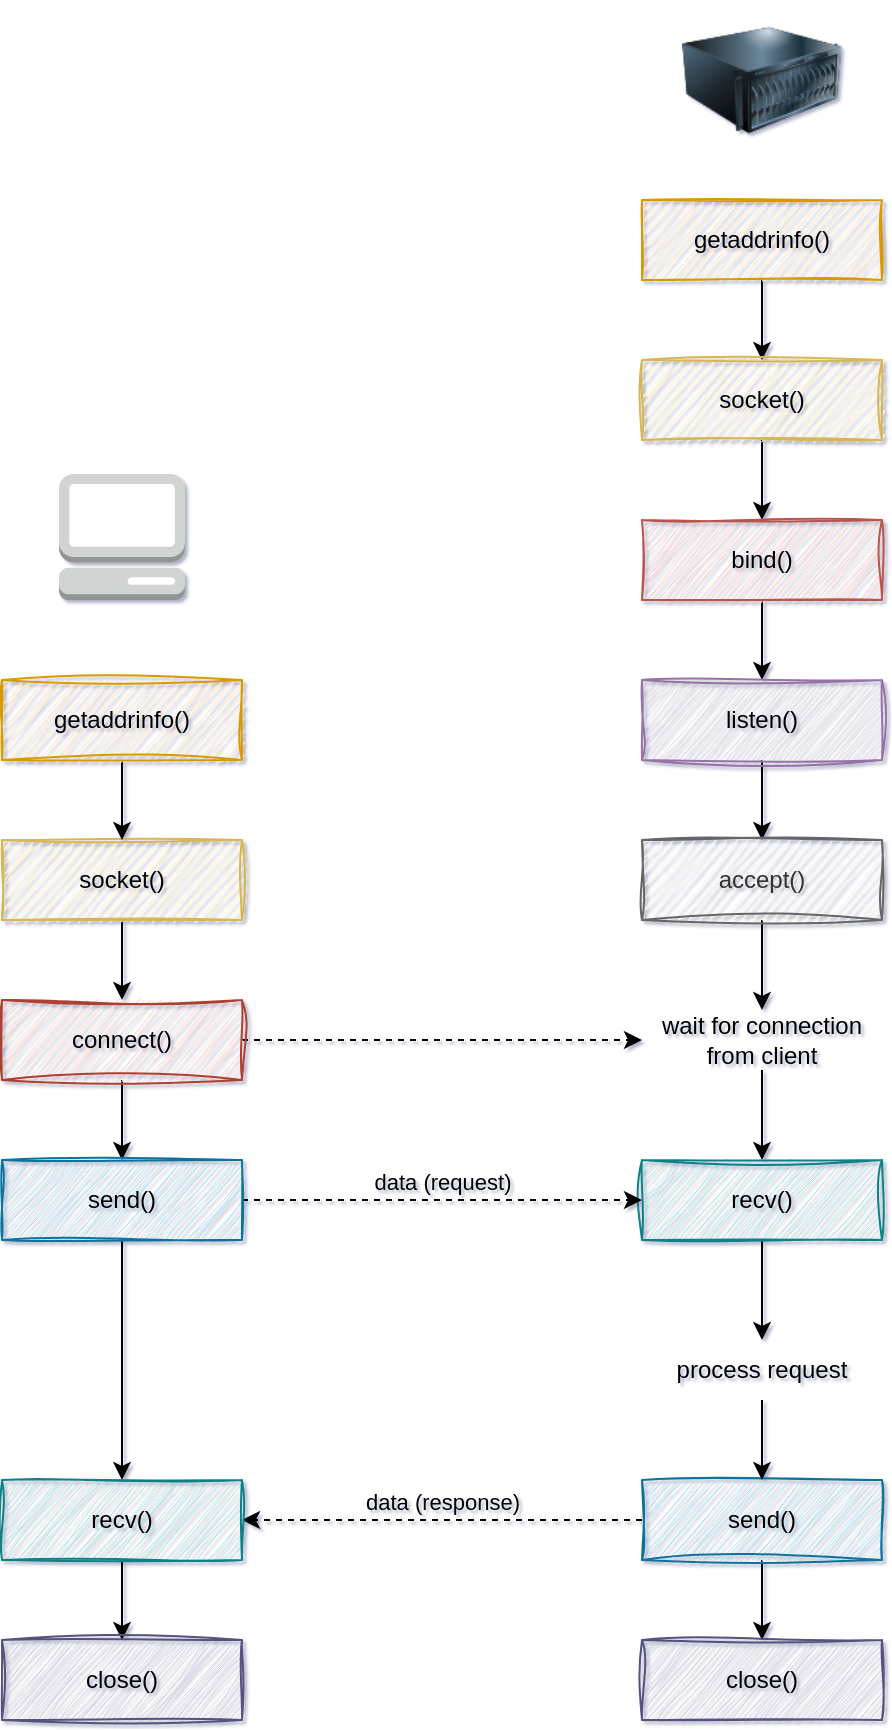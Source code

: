 <mxfile version="20.8.16" type="device" pages="4"><diagram name="tcp-program-flow" id="AiNl0CB0ZzSMxeLJfLjq"><mxGraphModel dx="1912" dy="1036" grid="1" gridSize="10" guides="1" tooltips="1" connect="1" arrows="1" fold="1" page="1" pageScale="1" pageWidth="827" pageHeight="1169" math="0" shadow="1"><root><mxCell id="0"/><mxCell id="1" parent="0"/><mxCell id="MjZ8GeQzOf2C36DFY4yn-1" value="" style="image;html=1;image=img/lib/clip_art/computers/Server_128x128.png" vertex="1" parent="1"><mxGeometry x="540" y="60" width="80" height="80" as="geometry"/></mxCell><mxCell id="MjZ8GeQzOf2C36DFY4yn-4" value="" style="edgeStyle=orthogonalEdgeStyle;rounded=0;orthogonalLoop=1;jettySize=auto;html=1;" edge="1" parent="1" source="MjZ8GeQzOf2C36DFY4yn-2" target="MjZ8GeQzOf2C36DFY4yn-3"><mxGeometry relative="1" as="geometry"/></mxCell><mxCell id="MjZ8GeQzOf2C36DFY4yn-2" value="getaddrinfo()" style="rounded=0;whiteSpace=wrap;html=1;fillColor=#ffe6cc;strokeColor=#d79b00;sketch=1;curveFitting=1;jiggle=2;shadow=0;" vertex="1" parent="1"><mxGeometry x="520" y="160" width="120" height="40" as="geometry"/></mxCell><mxCell id="MjZ8GeQzOf2C36DFY4yn-6" value="" style="edgeStyle=orthogonalEdgeStyle;rounded=0;orthogonalLoop=1;jettySize=auto;html=1;" edge="1" parent="1" source="MjZ8GeQzOf2C36DFY4yn-3" target="MjZ8GeQzOf2C36DFY4yn-5"><mxGeometry relative="1" as="geometry"/></mxCell><mxCell id="MjZ8GeQzOf2C36DFY4yn-3" value="socket()" style="rounded=0;whiteSpace=wrap;html=1;fillColor=#fff2cc;strokeColor=#d6b656;shadow=0;sketch=1;curveFitting=1;jiggle=2;glass=0;" vertex="1" parent="1"><mxGeometry x="520" y="240" width="120" height="40" as="geometry"/></mxCell><mxCell id="MjZ8GeQzOf2C36DFY4yn-8" value="" style="edgeStyle=orthogonalEdgeStyle;rounded=0;orthogonalLoop=1;jettySize=auto;html=1;" edge="1" parent="1" source="MjZ8GeQzOf2C36DFY4yn-5" target="MjZ8GeQzOf2C36DFY4yn-7"><mxGeometry relative="1" as="geometry"/></mxCell><mxCell id="MjZ8GeQzOf2C36DFY4yn-5" value="bind()" style="rounded=0;whiteSpace=wrap;html=1;sketch=1;curveFitting=1;jiggle=2;fillColor=#f8cecc;strokeColor=#b85450;" vertex="1" parent="1"><mxGeometry x="520" y="320" width="120" height="40" as="geometry"/></mxCell><mxCell id="MjZ8GeQzOf2C36DFY4yn-10" value="" style="edgeStyle=orthogonalEdgeStyle;rounded=0;orthogonalLoop=1;jettySize=auto;html=1;" edge="1" parent="1" source="MjZ8GeQzOf2C36DFY4yn-7" target="MjZ8GeQzOf2C36DFY4yn-9"><mxGeometry relative="1" as="geometry"/></mxCell><mxCell id="MjZ8GeQzOf2C36DFY4yn-7" value="listen()" style="rounded=0;whiteSpace=wrap;html=1;fillColor=#e1d5e7;strokeColor=#9673a6;sketch=1;curveFitting=1;jiggle=2;" vertex="1" parent="1"><mxGeometry x="520" y="400" width="120" height="40" as="geometry"/></mxCell><mxCell id="MjZ8GeQzOf2C36DFY4yn-12" value="" style="edgeStyle=orthogonalEdgeStyle;rounded=0;orthogonalLoop=1;jettySize=auto;html=1;" edge="1" parent="1" source="MjZ8GeQzOf2C36DFY4yn-9" target="MjZ8GeQzOf2C36DFY4yn-11"><mxGeometry relative="1" as="geometry"/></mxCell><mxCell id="MjZ8GeQzOf2C36DFY4yn-9" value="accept()" style="rounded=0;whiteSpace=wrap;html=1;fillColor=#f5f5f5;fontColor=#333333;strokeColor=#666666;shadow=0;sketch=1;curveFitting=1;jiggle=2;" vertex="1" parent="1"><mxGeometry x="520" y="480" width="120" height="40" as="geometry"/></mxCell><mxCell id="MjZ8GeQzOf2C36DFY4yn-14" value="" style="edgeStyle=orthogonalEdgeStyle;rounded=0;orthogonalLoop=1;jettySize=auto;html=1;" edge="1" parent="1" source="MjZ8GeQzOf2C36DFY4yn-11" target="MjZ8GeQzOf2C36DFY4yn-13"><mxGeometry relative="1" as="geometry"/></mxCell><mxCell id="MjZ8GeQzOf2C36DFY4yn-11" value="wait for connection from client" style="text;html=1;strokeColor=none;fillColor=none;align=center;verticalAlign=middle;whiteSpace=wrap;rounded=0;" vertex="1" parent="1"><mxGeometry x="520" y="565" width="120" height="30" as="geometry"/></mxCell><mxCell id="MjZ8GeQzOf2C36DFY4yn-20" value="" style="edgeStyle=orthogonalEdgeStyle;rounded=0;orthogonalLoop=1;jettySize=auto;html=1;" edge="1" parent="1" source="MjZ8GeQzOf2C36DFY4yn-13" target="MjZ8GeQzOf2C36DFY4yn-18"><mxGeometry relative="1" as="geometry"/></mxCell><mxCell id="MjZ8GeQzOf2C36DFY4yn-13" value="recv()" style="whiteSpace=wrap;html=1;fillColor=#b0e3e6;strokeColor=#0e8088;sketch=1;curveFitting=1;jiggle=2;" vertex="1" parent="1"><mxGeometry x="520" y="640" width="120" height="40" as="geometry"/></mxCell><mxCell id="MjZ8GeQzOf2C36DFY4yn-23" value="" style="edgeStyle=orthogonalEdgeStyle;rounded=0;orthogonalLoop=1;jettySize=auto;html=1;" edge="1" parent="1" source="MjZ8GeQzOf2C36DFY4yn-15" target="MjZ8GeQzOf2C36DFY4yn-22"><mxGeometry relative="1" as="geometry"/></mxCell><mxCell id="MjZ8GeQzOf2C36DFY4yn-41" value="data (response)" style="edgeStyle=orthogonalEdgeStyle;rounded=0;orthogonalLoop=1;jettySize=auto;html=1;dashed=1;labelBackgroundColor=none;verticalAlign=bottom;" edge="1" parent="1" source="MjZ8GeQzOf2C36DFY4yn-15" target="MjZ8GeQzOf2C36DFY4yn-39"><mxGeometry relative="1" as="geometry"/></mxCell><mxCell id="MjZ8GeQzOf2C36DFY4yn-15" value="send()" style="whiteSpace=wrap;html=1;fillColor=#b1ddf0;strokeColor=#10739e;sketch=1;curveFitting=1;jiggle=2;" vertex="1" parent="1"><mxGeometry x="520" y="800" width="120" height="40" as="geometry"/></mxCell><mxCell id="MjZ8GeQzOf2C36DFY4yn-21" value="" style="edgeStyle=orthogonalEdgeStyle;rounded=0;orthogonalLoop=1;jettySize=auto;html=1;" edge="1" parent="1" source="MjZ8GeQzOf2C36DFY4yn-18" target="MjZ8GeQzOf2C36DFY4yn-15"><mxGeometry relative="1" as="geometry"/></mxCell><mxCell id="MjZ8GeQzOf2C36DFY4yn-18" value="process request" style="text;html=1;strokeColor=none;fillColor=none;align=center;verticalAlign=middle;whiteSpace=wrap;rounded=0;" vertex="1" parent="1"><mxGeometry x="520" y="730" width="120" height="30" as="geometry"/></mxCell><mxCell id="MjZ8GeQzOf2C36DFY4yn-22" value="close()" style="whiteSpace=wrap;html=1;fillColor=#d0cee2;strokeColor=#56517e;sketch=1;curveFitting=1;jiggle=2;" vertex="1" parent="1"><mxGeometry x="520" y="880" width="120" height="40" as="geometry"/></mxCell><mxCell id="MjZ8GeQzOf2C36DFY4yn-24" value="" style="outlineConnect=0;dashed=0;verticalLabelPosition=bottom;verticalAlign=top;align=center;html=1;shape=mxgraph.aws3.management_console;fillColor=#D2D3D3;gradientColor=none;" vertex="1" parent="1"><mxGeometry x="228.5" y="297" width="63" height="63" as="geometry"/></mxCell><mxCell id="MjZ8GeQzOf2C36DFY4yn-26" style="edgeStyle=orthogonalEdgeStyle;rounded=0;orthogonalLoop=1;jettySize=auto;html=1;dashed=1;" edge="1" parent="1" source="MjZ8GeQzOf2C36DFY4yn-25" target="MjZ8GeQzOf2C36DFY4yn-11"><mxGeometry relative="1" as="geometry"/></mxCell><mxCell id="MjZ8GeQzOf2C36DFY4yn-32" value="" style="edgeStyle=orthogonalEdgeStyle;rounded=0;orthogonalLoop=1;jettySize=auto;html=1;" edge="1" parent="1" source="MjZ8GeQzOf2C36DFY4yn-25" target="MjZ8GeQzOf2C36DFY4yn-31"><mxGeometry relative="1" as="geometry"/></mxCell><mxCell id="MjZ8GeQzOf2C36DFY4yn-25" value="connect()" style="rounded=0;whiteSpace=wrap;html=1;fillColor=#fad9d5;strokeColor=#ae4132;sketch=1;curveFitting=1;jiggle=2;" vertex="1" parent="1"><mxGeometry x="200" y="560" width="120" height="40" as="geometry"/></mxCell><mxCell id="MjZ8GeQzOf2C36DFY4yn-28" value="" style="edgeStyle=orthogonalEdgeStyle;rounded=0;orthogonalLoop=1;jettySize=auto;html=1;" edge="1" parent="1" source="MjZ8GeQzOf2C36DFY4yn-27" target="MjZ8GeQzOf2C36DFY4yn-25"><mxGeometry relative="1" as="geometry"/></mxCell><mxCell id="MjZ8GeQzOf2C36DFY4yn-27" value="socket()" style="rounded=0;whiteSpace=wrap;html=1;fillColor=#fff2cc;strokeColor=#d6b656;shadow=0;sketch=1;curveFitting=1;jiggle=2;" vertex="1" parent="1"><mxGeometry x="200" y="480" width="120" height="40" as="geometry"/></mxCell><mxCell id="MjZ8GeQzOf2C36DFY4yn-30" value="" style="edgeStyle=orthogonalEdgeStyle;rounded=0;orthogonalLoop=1;jettySize=auto;html=1;" edge="1" parent="1" source="MjZ8GeQzOf2C36DFY4yn-29" target="MjZ8GeQzOf2C36DFY4yn-27"><mxGeometry relative="1" as="geometry"/></mxCell><mxCell id="MjZ8GeQzOf2C36DFY4yn-29" value="getaddrinfo()" style="rounded=0;whiteSpace=wrap;html=1;fillColor=#ffe6cc;strokeColor=#d79b00;sketch=1;curveFitting=1;jiggle=2;" vertex="1" parent="1"><mxGeometry x="200" y="400" width="120" height="40" as="geometry"/></mxCell><mxCell id="MjZ8GeQzOf2C36DFY4yn-35" value="data (request)" style="edgeStyle=orthogonalEdgeStyle;rounded=0;orthogonalLoop=1;jettySize=auto;html=1;dashed=1;verticalAlign=bottom;labelBackgroundColor=none;" edge="1" parent="1" source="MjZ8GeQzOf2C36DFY4yn-31" target="MjZ8GeQzOf2C36DFY4yn-13"><mxGeometry relative="1" as="geometry"/></mxCell><mxCell id="MjZ8GeQzOf2C36DFY4yn-40" style="edgeStyle=orthogonalEdgeStyle;rounded=0;orthogonalLoop=1;jettySize=auto;html=1;" edge="1" parent="1" source="MjZ8GeQzOf2C36DFY4yn-31" target="MjZ8GeQzOf2C36DFY4yn-39"><mxGeometry relative="1" as="geometry"/></mxCell><mxCell id="MjZ8GeQzOf2C36DFY4yn-31" value="send()" style="whiteSpace=wrap;html=1;fillColor=#b1ddf0;strokeColor=#10739e;sketch=1;curveFitting=1;jiggle=2;" vertex="1" parent="1"><mxGeometry x="200" y="640" width="120" height="40" as="geometry"/></mxCell><mxCell id="MjZ8GeQzOf2C36DFY4yn-45" style="edgeStyle=orthogonalEdgeStyle;rounded=0;orthogonalLoop=1;jettySize=auto;html=1;" edge="1" parent="1" source="MjZ8GeQzOf2C36DFY4yn-39" target="MjZ8GeQzOf2C36DFY4yn-44"><mxGeometry relative="1" as="geometry"/></mxCell><mxCell id="MjZ8GeQzOf2C36DFY4yn-39" value="recv()" style="whiteSpace=wrap;html=1;fillColor=#b0e3e6;strokeColor=#0e8088;sketch=1;curveFitting=1;jiggle=2;" vertex="1" parent="1"><mxGeometry x="200" y="800" width="120" height="40" as="geometry"/></mxCell><mxCell id="MjZ8GeQzOf2C36DFY4yn-44" value="close()" style="whiteSpace=wrap;html=1;fillColor=#d0cee2;strokeColor=#56517e;sketch=1;curveFitting=1;jiggle=2;" vertex="1" parent="1"><mxGeometry x="200" y="880" width="120" height="40" as="geometry"/></mxCell></root></mxGraphModel></diagram><diagram name="udp-program-flow" id="W28sFcPUuHfBDUGK_39n"><mxGraphModel dx="1434" dy="777" grid="1" gridSize="10" guides="1" tooltips="1" connect="1" arrows="1" fold="1" page="1" pageScale="1" pageWidth="827" pageHeight="1169" math="0" shadow="1"><root><mxCell id="MziNl918RX4CDFjO2CRm-0"/><mxCell id="MziNl918RX4CDFjO2CRm-1" parent="MziNl918RX4CDFjO2CRm-0"/><mxCell id="MziNl918RX4CDFjO2CRm-2" value="" style="image;html=1;image=img/lib/clip_art/computers/Server_128x128.png" vertex="1" parent="MziNl918RX4CDFjO2CRm-1"><mxGeometry x="540" y="60" width="80" height="80" as="geometry"/></mxCell><mxCell id="MziNl918RX4CDFjO2CRm-3" value="" style="edgeStyle=orthogonalEdgeStyle;rounded=0;orthogonalLoop=1;jettySize=auto;html=1;" edge="1" parent="MziNl918RX4CDFjO2CRm-1" source="MziNl918RX4CDFjO2CRm-4" target="MziNl918RX4CDFjO2CRm-6"><mxGeometry relative="1" as="geometry"/></mxCell><mxCell id="MziNl918RX4CDFjO2CRm-4" value="getaddrinfo()" style="rounded=0;whiteSpace=wrap;html=1;fillColor=#ffe6cc;strokeColor=#d79b00;sketch=1;curveFitting=1;jiggle=2;shadow=0;" vertex="1" parent="MziNl918RX4CDFjO2CRm-1"><mxGeometry x="520" y="160" width="120" height="40" as="geometry"/></mxCell><mxCell id="MziNl918RX4CDFjO2CRm-5" value="" style="edgeStyle=orthogonalEdgeStyle;rounded=0;orthogonalLoop=1;jettySize=auto;html=1;" edge="1" parent="MziNl918RX4CDFjO2CRm-1" source="MziNl918RX4CDFjO2CRm-6" target="MziNl918RX4CDFjO2CRm-8"><mxGeometry relative="1" as="geometry"/></mxCell><mxCell id="MziNl918RX4CDFjO2CRm-6" value="socket()" style="rounded=0;whiteSpace=wrap;html=1;fillColor=#fff2cc;strokeColor=#d6b656;shadow=0;sketch=1;curveFitting=1;jiggle=2;glass=0;" vertex="1" parent="MziNl918RX4CDFjO2CRm-1"><mxGeometry x="520" y="240" width="120" height="40" as="geometry"/></mxCell><mxCell id="JJdq94ohlM8Xqc1sR4AO-3" value="" style="edgeStyle=orthogonalEdgeStyle;rounded=0;orthogonalLoop=1;jettySize=auto;html=1;" edge="1" parent="MziNl918RX4CDFjO2CRm-1" source="MziNl918RX4CDFjO2CRm-8" target="MziNl918RX4CDFjO2CRm-16"><mxGeometry relative="1" as="geometry"/></mxCell><mxCell id="MziNl918RX4CDFjO2CRm-8" value="bind()" style="rounded=0;whiteSpace=wrap;html=1;sketch=1;curveFitting=1;jiggle=2;fillColor=#f8cecc;strokeColor=#b85450;" vertex="1" parent="MziNl918RX4CDFjO2CRm-1"><mxGeometry x="520" y="320" width="120" height="40" as="geometry"/></mxCell><mxCell id="JJdq94ohlM8Xqc1sR4AO-4" value="" style="edgeStyle=orthogonalEdgeStyle;rounded=0;orthogonalLoop=1;jettySize=auto;html=1;" edge="1" parent="MziNl918RX4CDFjO2CRm-1" source="MziNl918RX4CDFjO2CRm-16" target="MziNl918RX4CDFjO2CRm-21"><mxGeometry relative="1" as="geometry"/></mxCell><mxCell id="MziNl918RX4CDFjO2CRm-16" value="recvfrom()" style="whiteSpace=wrap;html=1;fillColor=#b0e3e6;strokeColor=#0e8088;sketch=1;curveFitting=1;jiggle=2;" vertex="1" parent="MziNl918RX4CDFjO2CRm-1"><mxGeometry x="520" y="403" width="120" height="40" as="geometry"/></mxCell><mxCell id="MziNl918RX4CDFjO2CRm-17" value="" style="edgeStyle=orthogonalEdgeStyle;rounded=0;orthogonalLoop=1;jettySize=auto;html=1;" edge="1" parent="MziNl918RX4CDFjO2CRm-1" source="MziNl918RX4CDFjO2CRm-19" target="MziNl918RX4CDFjO2CRm-22"><mxGeometry relative="1" as="geometry"/></mxCell><mxCell id="JJdq94ohlM8Xqc1sR4AO-9" value="data (response)" style="edgeStyle=orthogonalEdgeStyle;rounded=0;orthogonalLoop=1;jettySize=auto;html=1;dashed=1;fontColor=default;labelBackgroundColor=none;verticalAlign=bottom;" edge="1" parent="MziNl918RX4CDFjO2CRm-1" source="MziNl918RX4CDFjO2CRm-19" target="MziNl918RX4CDFjO2CRm-36"><mxGeometry relative="1" as="geometry"/></mxCell><mxCell id="MziNl918RX4CDFjO2CRm-19" value="sendto()" style="whiteSpace=wrap;html=1;fillColor=#b1ddf0;strokeColor=#10739e;sketch=1;curveFitting=1;jiggle=2;" vertex="1" parent="MziNl918RX4CDFjO2CRm-1"><mxGeometry x="520" y="563" width="120" height="40" as="geometry"/></mxCell><mxCell id="JJdq94ohlM8Xqc1sR4AO-7" value="" style="edgeStyle=orthogonalEdgeStyle;rounded=0;orthogonalLoop=1;jettySize=auto;html=1;" edge="1" parent="MziNl918RX4CDFjO2CRm-1" source="MziNl918RX4CDFjO2CRm-21" target="MziNl918RX4CDFjO2CRm-19"><mxGeometry relative="1" as="geometry"/></mxCell><mxCell id="MziNl918RX4CDFjO2CRm-21" value="process request" style="text;html=1;strokeColor=none;fillColor=none;align=center;verticalAlign=middle;whiteSpace=wrap;rounded=0;" vertex="1" parent="MziNl918RX4CDFjO2CRm-1"><mxGeometry x="520" y="485" width="120" height="30" as="geometry"/></mxCell><mxCell id="MziNl918RX4CDFjO2CRm-22" value="close()" style="whiteSpace=wrap;html=1;fillColor=#d0cee2;strokeColor=#56517e;sketch=1;curveFitting=1;jiggle=2;" vertex="1" parent="MziNl918RX4CDFjO2CRm-1"><mxGeometry x="520" y="643" width="120" height="40" as="geometry"/></mxCell><mxCell id="MziNl918RX4CDFjO2CRm-23" value="" style="outlineConnect=0;dashed=0;verticalLabelPosition=bottom;verticalAlign=top;align=center;html=1;shape=mxgraph.aws3.management_console;fillColor=#D2D3D3;gradientColor=none;" vertex="1" parent="MziNl918RX4CDFjO2CRm-1"><mxGeometry x="228.5" y="140" width="63" height="63" as="geometry"/></mxCell><mxCell id="JJdq94ohlM8Xqc1sR4AO-1" value="" style="edgeStyle=orthogonalEdgeStyle;rounded=0;orthogonalLoop=1;jettySize=auto;html=1;" edge="1" parent="MziNl918RX4CDFjO2CRm-1" source="MziNl918RX4CDFjO2CRm-28" target="MziNl918RX4CDFjO2CRm-33"><mxGeometry relative="1" as="geometry"/></mxCell><mxCell id="MziNl918RX4CDFjO2CRm-28" value="socket()" style="rounded=0;whiteSpace=wrap;html=1;fillColor=#fff2cc;strokeColor=#d6b656;shadow=0;sketch=1;curveFitting=1;jiggle=2;" vertex="1" parent="MziNl918RX4CDFjO2CRm-1"><mxGeometry x="200" y="323" width="120" height="40" as="geometry"/></mxCell><mxCell id="MziNl918RX4CDFjO2CRm-29" value="" style="edgeStyle=orthogonalEdgeStyle;rounded=0;orthogonalLoop=1;jettySize=auto;html=1;" edge="1" parent="MziNl918RX4CDFjO2CRm-1" source="MziNl918RX4CDFjO2CRm-30" target="MziNl918RX4CDFjO2CRm-28"><mxGeometry relative="1" as="geometry"/></mxCell><mxCell id="MziNl918RX4CDFjO2CRm-30" value="getaddrinfo()" style="rounded=0;whiteSpace=wrap;html=1;fillColor=#ffe6cc;strokeColor=#d79b00;sketch=1;curveFitting=1;jiggle=2;" vertex="1" parent="MziNl918RX4CDFjO2CRm-1"><mxGeometry x="200" y="243" width="120" height="40" as="geometry"/></mxCell><mxCell id="MziNl918RX4CDFjO2CRm-32" style="edgeStyle=orthogonalEdgeStyle;rounded=0;orthogonalLoop=1;jettySize=auto;html=1;" edge="1" parent="MziNl918RX4CDFjO2CRm-1" source="MziNl918RX4CDFjO2CRm-33" target="MziNl918RX4CDFjO2CRm-36"><mxGeometry relative="1" as="geometry"/></mxCell><mxCell id="JJdq94ohlM8Xqc1sR4AO-6" value="data (request)" style="edgeStyle=orthogonalEdgeStyle;rounded=0;orthogonalLoop=1;jettySize=auto;html=1;dashed=1;verticalAlign=bottom;labelBackgroundColor=none;" edge="1" parent="MziNl918RX4CDFjO2CRm-1" source="MziNl918RX4CDFjO2CRm-33" target="MziNl918RX4CDFjO2CRm-16"><mxGeometry relative="1" as="geometry"/></mxCell><mxCell id="MziNl918RX4CDFjO2CRm-33" value="sendto()" style="whiteSpace=wrap;html=1;fillColor=#b1ddf0;strokeColor=#10739e;sketch=1;curveFitting=1;jiggle=2;" vertex="1" parent="MziNl918RX4CDFjO2CRm-1"><mxGeometry x="200" y="403" width="120" height="40" as="geometry"/></mxCell><mxCell id="JJdq94ohlM8Xqc1sR4AO-2" value="" style="edgeStyle=orthogonalEdgeStyle;rounded=0;orthogonalLoop=1;jettySize=auto;html=1;" edge="1" parent="MziNl918RX4CDFjO2CRm-1" source="MziNl918RX4CDFjO2CRm-36" target="MziNl918RX4CDFjO2CRm-38"><mxGeometry relative="1" as="geometry"/></mxCell><mxCell id="MziNl918RX4CDFjO2CRm-36" value="recvfrom()" style="whiteSpace=wrap;html=1;fillColor=#b0e3e6;strokeColor=#0e8088;sketch=1;curveFitting=1;jiggle=2;" vertex="1" parent="MziNl918RX4CDFjO2CRm-1"><mxGeometry x="200" y="563" width="120" height="40" as="geometry"/></mxCell><mxCell id="MziNl918RX4CDFjO2CRm-38" value="close()" style="whiteSpace=wrap;html=1;fillColor=#d0cee2;strokeColor=#56517e;sketch=1;curveFitting=1;jiggle=2;" vertex="1" parent="MziNl918RX4CDFjO2CRm-1"><mxGeometry x="200" y="643" width="120" height="40" as="geometry"/></mxCell></root></mxGraphModel></diagram><diagram id="35j7xVQT3ian1LzY67QV" name="tcp-client"><mxGraphModel dx="1434" dy="777" grid="1" gridSize="10" guides="1" tooltips="1" connect="1" arrows="1" fold="1" page="1" pageScale="1" pageWidth="827" pageHeight="1169" math="0" shadow="0"><root><mxCell id="0"/><mxCell id="1" parent="0"/><mxCell id="0sCw1XXhlZzE3Rdo4qL7-9" value="" style="edgeStyle=orthogonalEdgeStyle;rounded=0;orthogonalLoop=1;jettySize=auto;html=1;" edge="1" parent="1" source="0sCw1XXhlZzE3Rdo4qL7-1" target="0sCw1XXhlZzE3Rdo4qL7-6"><mxGeometry relative="1" as="geometry"/></mxCell><mxCell id="0sCw1XXhlZzE3Rdo4qL7-1" value="connect()" style="rounded=0;whiteSpace=wrap;html=1;fillColor=#fad9d5;strokeColor=#ae4132;sketch=1;curveFitting=1;jiggle=2;" vertex="1" parent="1"><mxGeometry x="360" y="200" width="120" height="40" as="geometry"/></mxCell><mxCell id="0sCw1XXhlZzE3Rdo4qL7-2" value="" style="edgeStyle=orthogonalEdgeStyle;rounded=0;orthogonalLoop=1;jettySize=auto;html=1;" edge="1" parent="1" source="0sCw1XXhlZzE3Rdo4qL7-3" target="0sCw1XXhlZzE3Rdo4qL7-1"><mxGeometry relative="1" as="geometry"/></mxCell><mxCell id="0sCw1XXhlZzE3Rdo4qL7-3" value="socket()" style="rounded=0;whiteSpace=wrap;html=1;fillColor=#fff2cc;strokeColor=#d6b656;shadow=0;sketch=1;curveFitting=1;jiggle=2;" vertex="1" parent="1"><mxGeometry x="360" y="120" width="120" height="40" as="geometry"/></mxCell><mxCell id="0sCw1XXhlZzE3Rdo4qL7-4" value="" style="edgeStyle=orthogonalEdgeStyle;rounded=0;orthogonalLoop=1;jettySize=auto;html=1;" edge="1" parent="1" source="0sCw1XXhlZzE3Rdo4qL7-5" target="0sCw1XXhlZzE3Rdo4qL7-3"><mxGeometry relative="1" as="geometry"/></mxCell><mxCell id="0sCw1XXhlZzE3Rdo4qL7-5" value="getaddrinfo()" style="rounded=0;whiteSpace=wrap;html=1;fillColor=#ffe6cc;strokeColor=#d79b00;sketch=1;curveFitting=1;jiggle=2;" vertex="1" parent="1"><mxGeometry x="360" y="40" width="120" height="40" as="geometry"/></mxCell><mxCell id="0sCw1XXhlZzE3Rdo4qL7-11" value="No" style="edgeStyle=orthogonalEdgeStyle;rounded=0;orthogonalLoop=1;jettySize=auto;html=1;labelBackgroundColor=none;" edge="1" parent="1" source="0sCw1XXhlZzE3Rdo4qL7-6" target="0sCw1XXhlZzE3Rdo4qL7-10"><mxGeometry y="-10" relative="1" as="geometry"><mxPoint as="offset"/></mxGeometry></mxCell><mxCell id="TZvFEFqqjgfdP_82OWA0-3" value="Yes" style="edgeStyle=orthogonalEdgeStyle;rounded=0;orthogonalLoop=1;jettySize=auto;html=1;verticalAlign=bottom;labelBackgroundColor=none;" edge="1" parent="1" source="0sCw1XXhlZzE3Rdo4qL7-6" target="0sCw1XXhlZzE3Rdo4qL7-8"><mxGeometry relative="1" as="geometry"/></mxCell><mxCell id="0sCw1XXhlZzE3Rdo4qL7-6" value="Has stdin input?" style="rhombus;whiteSpace=wrap;html=1;shadow=0;glass=0;sketch=1;fillColor=#fad7ac;strokeColor=#b46504;" vertex="1" parent="1"><mxGeometry x="360" y="320" width="120" height="80" as="geometry"/></mxCell><mxCell id="_6fah4MB7_Q6959kTd0W-2" value="" style="edgeStyle=orthogonalEdgeStyle;rounded=0;orthogonalLoop=1;jettySize=auto;html=1;" edge="1" parent="1" source="0sCw1XXhlZzE3Rdo4qL7-8" target="_6fah4MB7_Q6959kTd0W-1"><mxGeometry relative="1" as="geometry"/></mxCell><mxCell id="0sCw1XXhlZzE3Rdo4qL7-8" value="fgets(stdin)" style="rounded=0;whiteSpace=wrap;html=1;fillColor=#fad9d5;strokeColor=#ae4132;sketch=1;curveFitting=1;jiggle=2;" vertex="1" parent="1"><mxGeometry x="560" y="340" width="120" height="40" as="geometry"/></mxCell><mxCell id="TZvFEFqqjgfdP_82OWA0-2" value="Yes" style="edgeStyle=orthogonalEdgeStyle;rounded=0;orthogonalLoop=1;jettySize=auto;html=1;verticalAlign=bottom;labelBackgroundColor=none;" edge="1" parent="1" source="0sCw1XXhlZzE3Rdo4qL7-10" target="TZvFEFqqjgfdP_82OWA0-1"><mxGeometry relative="1" as="geometry"/></mxCell><mxCell id="zPrixphqga2yk-YmCOv0-7" style="edgeStyle=orthogonalEdgeStyle;rounded=0;orthogonalLoop=1;jettySize=auto;html=1;exitX=0.5;exitY=1;exitDx=0;exitDy=0;entryX=0.5;entryY=0;entryDx=0;entryDy=0;" edge="1" parent="1" source="0sCw1XXhlZzE3Rdo4qL7-10" target="0sCw1XXhlZzE3Rdo4qL7-6"><mxGeometry relative="1" as="geometry"><Array as="points"><mxPoint x="420" y="600"/><mxPoint x="760" y="600"/><mxPoint x="760" y="280"/><mxPoint x="420" y="280"/></Array></mxGeometry></mxCell><mxCell id="zPrixphqga2yk-YmCOv0-8" value="No" style="edgeLabel;html=1;align=center;verticalAlign=middle;resizable=0;points=[];labelBackgroundColor=none;" vertex="1" connectable="0" parent="zPrixphqga2yk-YmCOv0-7"><mxGeometry x="-0.959" y="-1" relative="1" as="geometry"><mxPoint x="-19" y="3" as="offset"/></mxGeometry></mxCell><mxCell id="0sCw1XXhlZzE3Rdo4qL7-10" value="Has socket input?" style="rhombus;whiteSpace=wrap;html=1;shadow=0;glass=0;sketch=1;fillColor=#fad7ac;strokeColor=#b46504;" vertex="1" parent="1"><mxGeometry x="360" y="480" width="120" height="80" as="geometry"/></mxCell><mxCell id="TZvFEFqqjgfdP_82OWA0-5" value="" style="edgeStyle=orthogonalEdgeStyle;rounded=0;orthogonalLoop=1;jettySize=auto;html=1;" edge="1" parent="1" source="TZvFEFqqjgfdP_82OWA0-1" target="TZvFEFqqjgfdP_82OWA0-4"><mxGeometry relative="1" as="geometry"/></mxCell><mxCell id="TZvFEFqqjgfdP_82OWA0-1" value="recv()" style="whiteSpace=wrap;html=1;fillColor=#b0e3e6;strokeColor=#0e8088;sketch=1;curveFitting=1;jiggle=2;" vertex="1" parent="1"><mxGeometry x="160" y="500" width="120" height="40" as="geometry"/></mxCell><mxCell id="zPrixphqga2yk-YmCOv0-2" value="" style="edgeStyle=orthogonalEdgeStyle;rounded=0;orthogonalLoop=1;jettySize=auto;html=1;" edge="1" parent="1" source="TZvFEFqqjgfdP_82OWA0-4" target="zPrixphqga2yk-YmCOv0-1"><mxGeometry relative="1" as="geometry"/></mxCell><mxCell id="zPrixphqga2yk-YmCOv0-3" value="Yes" style="edgeLabel;html=1;align=right;verticalAlign=middle;resizable=0;points=[];labelBackgroundColor=none;" vertex="1" connectable="0" parent="zPrixphqga2yk-YmCOv0-2"><mxGeometry y="2" relative="1" as="geometry"><mxPoint x="-12" as="offset"/></mxGeometry></mxCell><mxCell id="zPrixphqga2yk-YmCOv0-5" style="edgeStyle=orthogonalEdgeStyle;rounded=0;orthogonalLoop=1;jettySize=auto;html=1;" edge="1" parent="1" source="TZvFEFqqjgfdP_82OWA0-4" target="zPrixphqga2yk-YmCOv0-4"><mxGeometry relative="1" as="geometry"/></mxCell><mxCell id="TZvFEFqqjgfdP_82OWA0-4" value="Socket closed&lt;br&gt;by peer?" style="rhombus;whiteSpace=wrap;html=1;shadow=0;glass=0;sketch=1;fillColor=#fad7ac;strokeColor=#b46504;" vertex="1" parent="1"><mxGeometry x="160" y="600" width="120" height="80" as="geometry"/></mxCell><mxCell id="_6fah4MB7_Q6959kTd0W-4" style="edgeStyle=orthogonalEdgeStyle;rounded=0;orthogonalLoop=1;jettySize=auto;html=1;entryX=1;entryY=0.5;entryDx=0;entryDy=0;exitX=0.5;exitY=1;exitDx=0;exitDy=0;" edge="1" parent="1" source="_6fah4MB7_Q6959kTd0W-1" target="0sCw1XXhlZzE3Rdo4qL7-10"><mxGeometry relative="1" as="geometry"/></mxCell><mxCell id="_6fah4MB7_Q6959kTd0W-1" value="send()" style="whiteSpace=wrap;html=1;fillColor=#b1ddf0;strokeColor=#10739e;sketch=1;curveFitting=1;jiggle=2;" vertex="1" parent="1"><mxGeometry x="560" y="420" width="120" height="40" as="geometry"/></mxCell><mxCell id="zPrixphqga2yk-YmCOv0-1" value="close()" style="whiteSpace=wrap;html=1;fillColor=#d0cee2;strokeColor=#56517e;sketch=1;curveFitting=1;jiggle=2;" vertex="1" parent="1"><mxGeometry x="160" y="740" width="120" height="40" as="geometry"/></mxCell><mxCell id="zPrixphqga2yk-YmCOv0-6" style="edgeStyle=orthogonalEdgeStyle;rounded=0;orthogonalLoop=1;jettySize=auto;html=1;entryX=0.5;entryY=0;entryDx=0;entryDy=0;" edge="1" parent="1" source="zPrixphqga2yk-YmCOv0-4" target="0sCw1XXhlZzE3Rdo4qL7-6"><mxGeometry relative="1" as="geometry"><Array as="points"><mxPoint x="760" y="640"/><mxPoint x="760" y="280"/><mxPoint x="420" y="280"/></Array></mxGeometry></mxCell><mxCell id="zPrixphqga2yk-YmCOv0-4" value="printf()" style="whiteSpace=wrap;html=1;fillColor=#bac8d3;sketch=1;curveFitting=1;jiggle=2;strokeColor=#23445d;" vertex="1" parent="1"><mxGeometry x="560" y="620" width="120" height="40" as="geometry"/></mxCell></root></mxGraphModel></diagram><diagram name="tcp-server" id="qZ9TrD9lmefSPVMZA4m5"><mxGraphModel dx="1674" dy="777" grid="1" gridSize="10" guides="1" tooltips="1" connect="1" arrows="1" fold="1" page="1" pageScale="1" pageWidth="827" pageHeight="1169" math="0" shadow="0"><root><mxCell id="kcLClsPZ5jbRXNX1diU2-0"/><mxCell id="kcLClsPZ5jbRXNX1diU2-1" parent="kcLClsPZ5jbRXNX1diU2-0"/><mxCell id="5w4sZ1eVOZrv-vFVo4lo-5" value="" style="edgeStyle=orthogonalEdgeStyle;rounded=0;orthogonalLoop=1;jettySize=auto;html=1;labelBackgroundColor=none;fontColor=default;" edge="1" parent="kcLClsPZ5jbRXNX1diU2-1" source="kcLClsPZ5jbRXNX1diU2-5" target="5w4sZ1eVOZrv-vFVo4lo-2"><mxGeometry relative="1" as="geometry"/></mxCell><mxCell id="kcLClsPZ5jbRXNX1diU2-5" value="socket()" style="rounded=0;whiteSpace=wrap;html=1;fillColor=#fff2cc;strokeColor=#d6b656;shadow=0;sketch=1;curveFitting=1;jiggle=2;" vertex="1" parent="kcLClsPZ5jbRXNX1diU2-1"><mxGeometry x="360" y="120" width="120" height="40" as="geometry"/></mxCell><mxCell id="kcLClsPZ5jbRXNX1diU2-6" value="" style="edgeStyle=orthogonalEdgeStyle;rounded=0;orthogonalLoop=1;jettySize=auto;html=1;" edge="1" parent="kcLClsPZ5jbRXNX1diU2-1" source="kcLClsPZ5jbRXNX1diU2-7" target="kcLClsPZ5jbRXNX1diU2-5"><mxGeometry relative="1" as="geometry"/></mxCell><mxCell id="kcLClsPZ5jbRXNX1diU2-7" value="getaddrinfo()" style="rounded=0;whiteSpace=wrap;html=1;fillColor=#ffe6cc;strokeColor=#d79b00;sketch=1;curveFitting=1;jiggle=2;" vertex="1" parent="kcLClsPZ5jbRXNX1diU2-1"><mxGeometry x="360" y="40" width="120" height="40" as="geometry"/></mxCell><mxCell id="kcLClsPZ5jbRXNX1diU2-8" value="No" style="edgeStyle=orthogonalEdgeStyle;rounded=0;orthogonalLoop=1;jettySize=auto;html=1;verticalAlign=middle;align=right;labelBackgroundColor=none;" edge="1" parent="kcLClsPZ5jbRXNX1diU2-1" source="kcLClsPZ5jbRXNX1diU2-10" target="kcLClsPZ5jbRXNX1diU2-16"><mxGeometry relative="1" as="geometry"/></mxCell><mxCell id="kcLClsPZ5jbRXNX1diU2-9" value="Yes" style="edgeStyle=orthogonalEdgeStyle;rounded=0;orthogonalLoop=1;jettySize=auto;html=1;entryX=0;entryY=0.5;entryDx=0;entryDy=0;verticalAlign=bottom;labelBackgroundColor=none;" edge="1" parent="kcLClsPZ5jbRXNX1diU2-1" source="kcLClsPZ5jbRXNX1diU2-10" target="4c2qJsje_w9qoEH0Mgzu-0"><mxGeometry relative="1" as="geometry"><mxPoint x="560" y="480" as="targetPoint"/></mxGeometry></mxCell><mxCell id="kcLClsPZ5jbRXNX1diU2-10" value="New connection?" style="rhombus;whiteSpace=wrap;html=1;shadow=0;glass=0;sketch=1;fillColor=#fad7ac;strokeColor=#b46504;" vertex="1" parent="kcLClsPZ5jbRXNX1diU2-1"><mxGeometry x="360" y="440" width="120" height="80" as="geometry"/></mxCell><mxCell id="kcLClsPZ5jbRXNX1diU2-13" value="Yes" style="edgeStyle=orthogonalEdgeStyle;rounded=0;orthogonalLoop=1;jettySize=auto;html=1;verticalAlign=bottom;labelBackgroundColor=none;" edge="1" parent="kcLClsPZ5jbRXNX1diU2-1" source="kcLClsPZ5jbRXNX1diU2-16" target="kcLClsPZ5jbRXNX1diU2-18"><mxGeometry relative="1" as="geometry"/></mxCell><mxCell id="bpF_qeD8jW18Oe8CKtsP-7" style="edgeStyle=orthogonalEdgeStyle;rounded=0;orthogonalLoop=1;jettySize=auto;html=1;entryX=1;entryY=0.5;entryDx=0;entryDy=0;labelBackgroundColor=none;fontColor=default;exitX=0.5;exitY=1;exitDx=0;exitDy=0;verticalAlign=middle;" edge="1" parent="kcLClsPZ5jbRXNX1diU2-1" source="kcLClsPZ5jbRXNX1diU2-16" target="nx7RSvWb2mr978NaOLiV-2"><mxGeometry relative="1" as="geometry"><Array as="points"><mxPoint x="420" y="680"/><mxPoint x="760" y="680"/><mxPoint x="760" y="380"/></Array></mxGeometry></mxCell><mxCell id="bpF_qeD8jW18Oe8CKtsP-9" value="No" style="edgeLabel;html=1;align=center;verticalAlign=middle;resizable=0;points=[];fontColor=default;" vertex="1" connectable="0" parent="bpF_qeD8jW18Oe8CKtsP-7"><mxGeometry x="-0.927" relative="1" as="geometry"><mxPoint x="-10" y="-15" as="offset"/></mxGeometry></mxCell><mxCell id="kcLClsPZ5jbRXNX1diU2-16" value="Has socket input?" style="rhombus;whiteSpace=wrap;html=1;shadow=0;glass=0;sketch=1;fillColor=#fad7ac;strokeColor=#b46504;" vertex="1" parent="kcLClsPZ5jbRXNX1diU2-1"><mxGeometry x="360" y="560" width="120" height="80" as="geometry"/></mxCell><mxCell id="kcLClsPZ5jbRXNX1diU2-17" value="" style="edgeStyle=orthogonalEdgeStyle;rounded=0;orthogonalLoop=1;jettySize=auto;html=1;" edge="1" parent="kcLClsPZ5jbRXNX1diU2-1" source="kcLClsPZ5jbRXNX1diU2-18" target="kcLClsPZ5jbRXNX1diU2-22"><mxGeometry relative="1" as="geometry"/></mxCell><mxCell id="kcLClsPZ5jbRXNX1diU2-18" value="recv()" style="whiteSpace=wrap;html=1;fillColor=#b0e3e6;strokeColor=#0e8088;sketch=1;curveFitting=1;jiggle=2;" vertex="1" parent="kcLClsPZ5jbRXNX1diU2-1"><mxGeometry x="120" y="580" width="120" height="40" as="geometry"/></mxCell><mxCell id="kcLClsPZ5jbRXNX1diU2-19" value="" style="edgeStyle=orthogonalEdgeStyle;rounded=0;orthogonalLoop=1;jettySize=auto;html=1;align=right;labelBackgroundColor=none;" edge="1" parent="kcLClsPZ5jbRXNX1diU2-1" source="kcLClsPZ5jbRXNX1diU2-22" target="kcLClsPZ5jbRXNX1diU2-25"><mxGeometry relative="1" as="geometry"/></mxCell><mxCell id="kcLClsPZ5jbRXNX1diU2-20" value="Yes" style="edgeLabel;html=1;align=center;verticalAlign=middle;resizable=0;points=[];" vertex="1" connectable="0" parent="kcLClsPZ5jbRXNX1diU2-19"><mxGeometry y="2" relative="1" as="geometry"><mxPoint x="-22" as="offset"/></mxGeometry></mxCell><mxCell id="kcLClsPZ5jbRXNX1diU2-21" value="No" style="edgeStyle=orthogonalEdgeStyle;rounded=0;orthogonalLoop=1;jettySize=auto;html=1;verticalAlign=bottom;labelBackgroundColor=none;" edge="1" parent="kcLClsPZ5jbRXNX1diU2-1" source="kcLClsPZ5jbRXNX1diU2-22" target="kcLClsPZ5jbRXNX1diU2-27"><mxGeometry relative="1" as="geometry"/></mxCell><mxCell id="kcLClsPZ5jbRXNX1diU2-22" value="Socket closed&lt;br&gt;by peer?" style="rhombus;whiteSpace=wrap;html=1;shadow=0;glass=0;sketch=1;fillColor=#fad7ac;strokeColor=#b46504;" vertex="1" parent="kcLClsPZ5jbRXNX1diU2-1"><mxGeometry x="120" y="700" width="120" height="80" as="geometry"/></mxCell><mxCell id="bpF_qeD8jW18Oe8CKtsP-5" style="edgeStyle=orthogonalEdgeStyle;rounded=0;orthogonalLoop=1;jettySize=auto;html=1;entryX=1;entryY=0.5;entryDx=0;entryDy=0;labelBackgroundColor=none;fontColor=default;exitX=0.5;exitY=1;exitDx=0;exitDy=0;" edge="1" parent="kcLClsPZ5jbRXNX1diU2-1" source="kcLClsPZ5jbRXNX1diU2-25" target="nx7RSvWb2mr978NaOLiV-2"><mxGeometry relative="1" as="geometry"><Array as="points"><mxPoint x="180" y="880"/><mxPoint x="760" y="880"/><mxPoint x="760" y="380"/></Array></mxGeometry></mxCell><mxCell id="kcLClsPZ5jbRXNX1diU2-25" value="close()" style="whiteSpace=wrap;html=1;fillColor=#d0cee2;strokeColor=#56517e;sketch=1;curveFitting=1;jiggle=2;" vertex="1" parent="kcLClsPZ5jbRXNX1diU2-1"><mxGeometry x="120" y="840" width="120" height="40" as="geometry"/></mxCell><mxCell id="bpF_qeD8jW18Oe8CKtsP-4" value="" style="edgeStyle=orthogonalEdgeStyle;rounded=0;orthogonalLoop=1;jettySize=auto;html=1;labelBackgroundColor=none;fontColor=default;" edge="1" parent="kcLClsPZ5jbRXNX1diU2-1" source="kcLClsPZ5jbRXNX1diU2-27" target="bpF_qeD8jW18Oe8CKtsP-0"><mxGeometry relative="1" as="geometry"/></mxCell><mxCell id="kcLClsPZ5jbRXNX1diU2-27" value="toupper()" style="whiteSpace=wrap;html=1;fillColor=#bac8d3;sketch=1;curveFitting=1;jiggle=2;strokeColor=#23445d;" vertex="1" parent="kcLClsPZ5jbRXNX1diU2-1"><mxGeometry x="360" y="720" width="120" height="40" as="geometry"/></mxCell><mxCell id="5w4sZ1eVOZrv-vFVo4lo-7" value="" style="edgeStyle=orthogonalEdgeStyle;rounded=0;orthogonalLoop=1;jettySize=auto;html=1;labelBackgroundColor=none;fontColor=default;entryX=0.5;entryY=0;entryDx=0;entryDy=0;" edge="1" parent="kcLClsPZ5jbRXNX1diU2-1" source="5w4sZ1eVOZrv-vFVo4lo-2" target="nx7RSvWb2mr978NaOLiV-0"><mxGeometry relative="1" as="geometry"><mxPoint x="420" y="280" as="targetPoint"/></mxGeometry></mxCell><mxCell id="5w4sZ1eVOZrv-vFVo4lo-2" value="bind()" style="rounded=0;whiteSpace=wrap;html=1;sketch=1;curveFitting=1;jiggle=2;fillColor=#f8cecc;strokeColor=#b85450;" vertex="1" parent="kcLClsPZ5jbRXNX1diU2-1"><mxGeometry x="360" y="200" width="120" height="40" as="geometry"/></mxCell><mxCell id="nx7RSvWb2mr978NaOLiV-3" value="" style="edgeStyle=orthogonalEdgeStyle;rounded=0;orthogonalLoop=1;jettySize=auto;html=1;labelBackgroundColor=none;fontColor=default;" edge="1" parent="kcLClsPZ5jbRXNX1diU2-1" source="nx7RSvWb2mr978NaOLiV-0" target="nx7RSvWb2mr978NaOLiV-2"><mxGeometry relative="1" as="geometry"/></mxCell><mxCell id="nx7RSvWb2mr978NaOLiV-0" value="listen()" style="rounded=0;whiteSpace=wrap;html=1;fillColor=#e1d5e7;strokeColor=#9673a6;sketch=1;curveFitting=1;jiggle=2;" vertex="1" parent="kcLClsPZ5jbRXNX1diU2-1"><mxGeometry x="360" y="280" width="120" height="40" as="geometry"/></mxCell><mxCell id="nx7RSvWb2mr978NaOLiV-4" style="edgeStyle=orthogonalEdgeStyle;rounded=0;orthogonalLoop=1;jettySize=auto;html=1;labelBackgroundColor=none;fontColor=default;" edge="1" parent="kcLClsPZ5jbRXNX1diU2-1" source="nx7RSvWb2mr978NaOLiV-2" target="kcLClsPZ5jbRXNX1diU2-10"><mxGeometry relative="1" as="geometry"/></mxCell><mxCell id="nx7RSvWb2mr978NaOLiV-2" value="select()" style="rounded=0;whiteSpace=wrap;html=1;fillColor=#b1ddf0;strokeColor=#10739e;sketch=1;curveFitting=1;jiggle=2;" vertex="1" parent="kcLClsPZ5jbRXNX1diU2-1"><mxGeometry x="360" y="360" width="120" height="40" as="geometry"/></mxCell><mxCell id="LBwpZpRijRbJGrYJBHCQ-1" style="edgeStyle=orthogonalEdgeStyle;rounded=0;orthogonalLoop=1;jettySize=auto;html=1;entryX=1;entryY=0.5;entryDx=0;entryDy=0;labelBackgroundColor=none;fontColor=default;exitX=0.5;exitY=1;exitDx=0;exitDy=0;" edge="1" parent="kcLClsPZ5jbRXNX1diU2-1" source="4c2qJsje_w9qoEH0Mgzu-0" target="kcLClsPZ5jbRXNX1diU2-16"><mxGeometry relative="1" as="geometry"/></mxCell><mxCell id="4c2qJsje_w9qoEH0Mgzu-0" value="accept()" style="rounded=0;whiteSpace=wrap;html=1;fillColor=#f5f5f5;fontColor=#333333;strokeColor=#666666;shadow=0;sketch=1;curveFitting=1;jiggle=2;" vertex="1" parent="kcLClsPZ5jbRXNX1diU2-1"><mxGeometry x="560" y="460" width="120" height="40" as="geometry"/></mxCell><mxCell id="bpF_qeD8jW18Oe8CKtsP-6" style="edgeStyle=orthogonalEdgeStyle;rounded=0;orthogonalLoop=1;jettySize=auto;html=1;exitX=1;exitY=0.5;exitDx=0;exitDy=0;entryX=1;entryY=0.5;entryDx=0;entryDy=0;labelBackgroundColor=none;fontColor=default;" edge="1" parent="kcLClsPZ5jbRXNX1diU2-1" source="bpF_qeD8jW18Oe8CKtsP-0" target="nx7RSvWb2mr978NaOLiV-2"><mxGeometry relative="1" as="geometry"><Array as="points"><mxPoint x="760" y="820"/><mxPoint x="760" y="380"/></Array></mxGeometry></mxCell><mxCell id="bpF_qeD8jW18Oe8CKtsP-0" value="send()" style="whiteSpace=wrap;html=1;fillColor=#b1ddf0;strokeColor=#10739e;sketch=1;curveFitting=1;jiggle=2;" vertex="1" parent="kcLClsPZ5jbRXNX1diU2-1"><mxGeometry x="360" y="800" width="120" height="40" as="geometry"/></mxCell></root></mxGraphModel></diagram></mxfile>